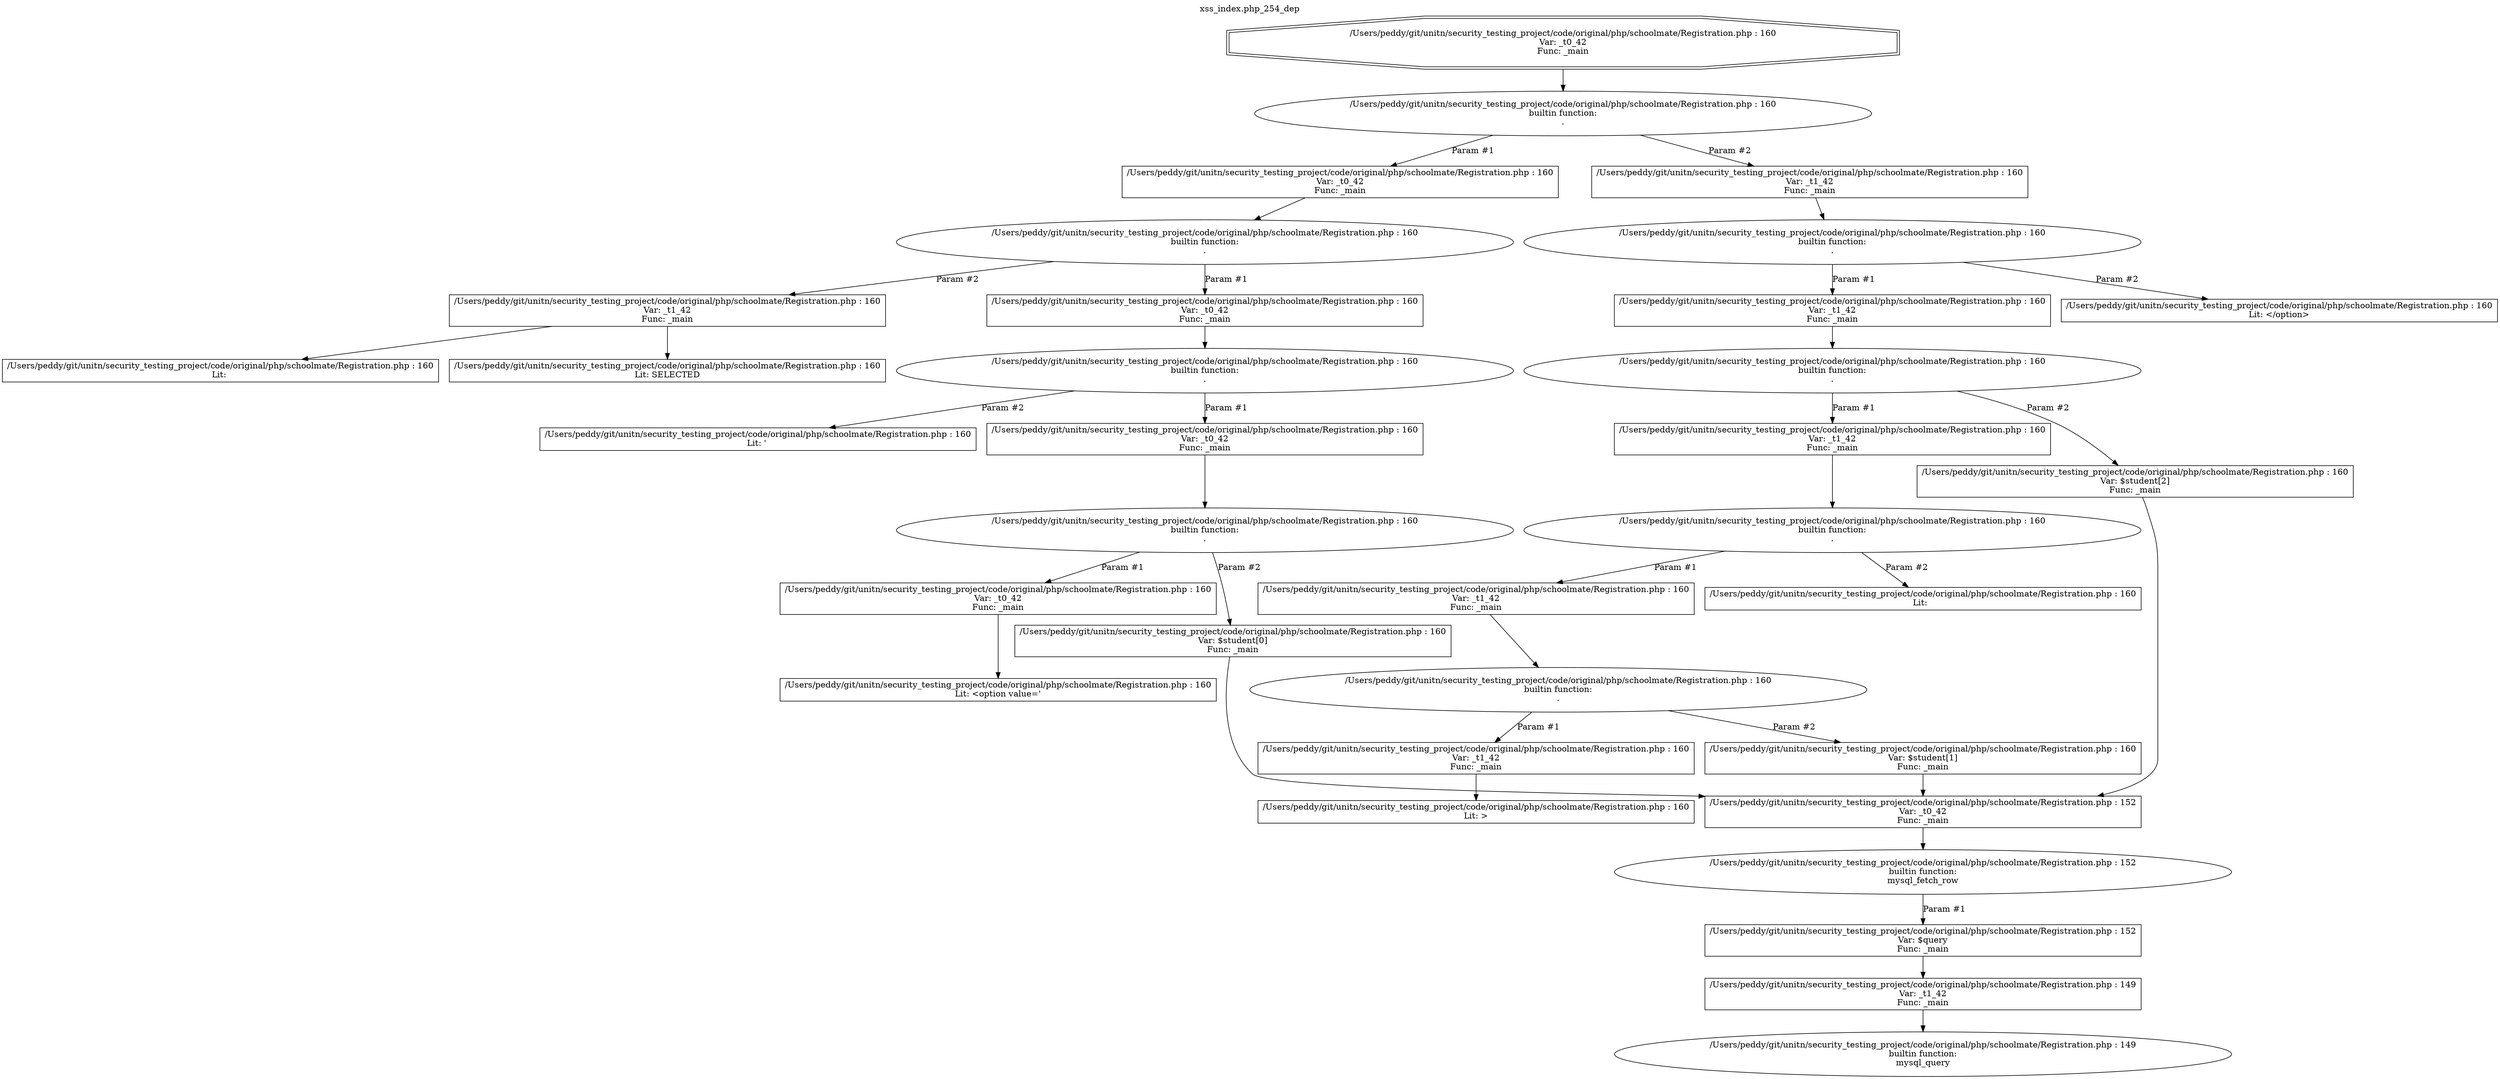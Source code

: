 digraph cfg {
  label="xss_index.php_254_dep";
  labelloc=t;
  n1 [shape=doubleoctagon, label="/Users/peddy/git/unitn/security_testing_project/code/original/php/schoolmate/Registration.php : 160\nVar: _t0_42\nFunc: _main\n"];
  n2 [shape=ellipse, label="/Users/peddy/git/unitn/security_testing_project/code/original/php/schoolmate/Registration.php : 160\nbuiltin function:\n.\n"];
  n3 [shape=box, label="/Users/peddy/git/unitn/security_testing_project/code/original/php/schoolmate/Registration.php : 160\nVar: _t0_42\nFunc: _main\n"];
  n4 [shape=ellipse, label="/Users/peddy/git/unitn/security_testing_project/code/original/php/schoolmate/Registration.php : 160\nbuiltin function:\n.\n"];
  n5 [shape=box, label="/Users/peddy/git/unitn/security_testing_project/code/original/php/schoolmate/Registration.php : 160\nVar: _t0_42\nFunc: _main\n"];
  n6 [shape=ellipse, label="/Users/peddy/git/unitn/security_testing_project/code/original/php/schoolmate/Registration.php : 160\nbuiltin function:\n.\n"];
  n7 [shape=box, label="/Users/peddy/git/unitn/security_testing_project/code/original/php/schoolmate/Registration.php : 160\nVar: _t0_42\nFunc: _main\n"];
  n8 [shape=ellipse, label="/Users/peddy/git/unitn/security_testing_project/code/original/php/schoolmate/Registration.php : 160\nbuiltin function:\n.\n"];
  n9 [shape=box, label="/Users/peddy/git/unitn/security_testing_project/code/original/php/schoolmate/Registration.php : 160\nVar: _t0_42\nFunc: _main\n"];
  n10 [shape=box, label="/Users/peddy/git/unitn/security_testing_project/code/original/php/schoolmate/Registration.php : 160\nLit: <option value='\n"];
  n11 [shape=box, label="/Users/peddy/git/unitn/security_testing_project/code/original/php/schoolmate/Registration.php : 160\nVar: $student[0]\nFunc: _main\n"];
  n12 [shape=box, label="/Users/peddy/git/unitn/security_testing_project/code/original/php/schoolmate/Registration.php : 152\nVar: _t0_42\nFunc: _main\n"];
  n13 [shape=ellipse, label="/Users/peddy/git/unitn/security_testing_project/code/original/php/schoolmate/Registration.php : 152\nbuiltin function:\nmysql_fetch_row\n"];
  n14 [shape=box, label="/Users/peddy/git/unitn/security_testing_project/code/original/php/schoolmate/Registration.php : 152\nVar: $query\nFunc: _main\n"];
  n15 [shape=box, label="/Users/peddy/git/unitn/security_testing_project/code/original/php/schoolmate/Registration.php : 149\nVar: _t1_42\nFunc: _main\n"];
  n16 [shape=ellipse, label="/Users/peddy/git/unitn/security_testing_project/code/original/php/schoolmate/Registration.php : 149\nbuiltin function:\nmysql_query\n"];
  n17 [shape=box, label="/Users/peddy/git/unitn/security_testing_project/code/original/php/schoolmate/Registration.php : 160\nLit: ' \n"];
  n18 [shape=box, label="/Users/peddy/git/unitn/security_testing_project/code/original/php/schoolmate/Registration.php : 160\nVar: _t1_42\nFunc: _main\n"];
  n19 [shape=box, label="/Users/peddy/git/unitn/security_testing_project/code/original/php/schoolmate/Registration.php : 160\nLit: SELECTED\n"];
  n20 [shape=box, label="/Users/peddy/git/unitn/security_testing_project/code/original/php/schoolmate/Registration.php : 160\nLit: \n"];
  n21 [shape=box, label="/Users/peddy/git/unitn/security_testing_project/code/original/php/schoolmate/Registration.php : 160\nVar: _t1_42\nFunc: _main\n"];
  n22 [shape=ellipse, label="/Users/peddy/git/unitn/security_testing_project/code/original/php/schoolmate/Registration.php : 160\nbuiltin function:\n.\n"];
  n23 [shape=box, label="/Users/peddy/git/unitn/security_testing_project/code/original/php/schoolmate/Registration.php : 160\nVar: _t1_42\nFunc: _main\n"];
  n24 [shape=ellipse, label="/Users/peddy/git/unitn/security_testing_project/code/original/php/schoolmate/Registration.php : 160\nbuiltin function:\n.\n"];
  n25 [shape=box, label="/Users/peddy/git/unitn/security_testing_project/code/original/php/schoolmate/Registration.php : 160\nVar: _t1_42\nFunc: _main\n"];
  n26 [shape=ellipse, label="/Users/peddy/git/unitn/security_testing_project/code/original/php/schoolmate/Registration.php : 160\nbuiltin function:\n.\n"];
  n27 [shape=box, label="/Users/peddy/git/unitn/security_testing_project/code/original/php/schoolmate/Registration.php : 160\nVar: _t1_42\nFunc: _main\n"];
  n28 [shape=ellipse, label="/Users/peddy/git/unitn/security_testing_project/code/original/php/schoolmate/Registration.php : 160\nbuiltin function:\n.\n"];
  n29 [shape=box, label="/Users/peddy/git/unitn/security_testing_project/code/original/php/schoolmate/Registration.php : 160\nVar: _t1_42\nFunc: _main\n"];
  n30 [shape=box, label="/Users/peddy/git/unitn/security_testing_project/code/original/php/schoolmate/Registration.php : 160\nLit: >\n"];
  n31 [shape=box, label="/Users/peddy/git/unitn/security_testing_project/code/original/php/schoolmate/Registration.php : 160\nVar: $student[1]\nFunc: _main\n"];
  n32 [shape=box, label="/Users/peddy/git/unitn/security_testing_project/code/original/php/schoolmate/Registration.php : 160\nLit:  \n"];
  n33 [shape=box, label="/Users/peddy/git/unitn/security_testing_project/code/original/php/schoolmate/Registration.php : 160\nVar: $student[2]\nFunc: _main\n"];
  n34 [shape=box, label="/Users/peddy/git/unitn/security_testing_project/code/original/php/schoolmate/Registration.php : 160\nLit: </option>\n"];
  n1 -> n2;
  n3 -> n4;
  n5 -> n6;
  n7 -> n8;
  n9 -> n10;
  n8 -> n9[label="Param #1"];
  n8 -> n11[label="Param #2"];
  n12 -> n13;
  n15 -> n16;
  n14 -> n15;
  n13 -> n14[label="Param #1"];
  n11 -> n12;
  n6 -> n7[label="Param #1"];
  n6 -> n17[label="Param #2"];
  n4 -> n5[label="Param #1"];
  n4 -> n18[label="Param #2"];
  n18 -> n19;
  n18 -> n20;
  n2 -> n3[label="Param #1"];
  n2 -> n21[label="Param #2"];
  n21 -> n22;
  n23 -> n24;
  n25 -> n26;
  n27 -> n28;
  n29 -> n30;
  n28 -> n29[label="Param #1"];
  n28 -> n31[label="Param #2"];
  n31 -> n12;
  n26 -> n27[label="Param #1"];
  n26 -> n32[label="Param #2"];
  n24 -> n25[label="Param #1"];
  n24 -> n33[label="Param #2"];
  n33 -> n12;
  n22 -> n23[label="Param #1"];
  n22 -> n34[label="Param #2"];
}
